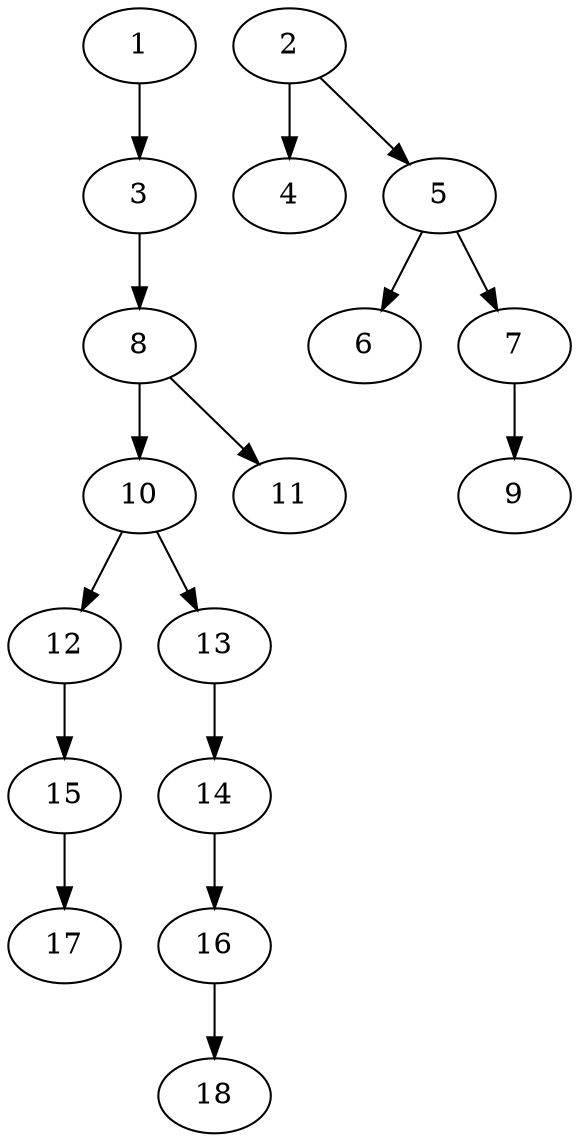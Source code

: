 // DAG (tier=1-easy, mode=compute, n=18, ccr=0.272, fat=0.434, density=0.314, regular=0.622, jump=0.083, mindata=262144, maxdata=2097152)
// DAG automatically generated by daggen at Sun Aug 24 16:33:32 2025
// /home/ermia/Project/Environments/daggen/bin/daggen --dot --ccr 0.272 --fat 0.434 --regular 0.622 --density 0.314 --jump 0.083 --mindata 262144 --maxdata 2097152 -n 18 
digraph G {
  1 [size="113627458288222208", alpha="0.16", expect_size="56813729144111104"]
  1 -> 3 [size ="1876774879232"]
  2 [size="686628407544779", alpha="0.09", expect_size="343314203772389"]
  2 -> 4 [size ="18473862299648"]
  2 -> 5 [size ="18473862299648"]
  3 [size="1096448610645573632", alpha="0.10", expect_size="548224305322786816"]
  3 -> 8 [size ="8506459553792"]
  4 [size="1680337536804716544", alpha="0.12", expect_size="840168768402358272"]
  5 [size="68732193823649416", alpha="0.17", expect_size="34366096911824708"]
  5 -> 6 [size ="33386869555200"]
  5 -> 7 [size ="33386869555200"]
  6 [size="574520637424768", alpha="0.04", expect_size="287260318712384"]
  7 [size="5779432536830643", alpha="0.06", expect_size="2889716268415321"]
  7 -> 9 [size ="2374177390592"]
  8 [size="6160988439204622", alpha="0.10", expect_size="3080494219602311"]
  8 -> 10 [size ="7412174028800"]
  8 -> 11 [size ="7412174028800"]
  9 [size="82622885536900", alpha="0.03", expect_size="41311442768450"]
  10 [size="1949751943626752000", alpha="0.19", expect_size="974875971813376000"]
  10 -> 12 [size ="12485604147200"]
  10 -> 13 [size ="12485604147200"]
  11 [size="724035820902292", alpha="0.02", expect_size="362017910451146"]
  12 [size="44774831195592", alpha="0.02", expect_size="22387415597796"]
  12 -> 15 [size ="2303310430208"]
  13 [size="43172751039954432", alpha="0.16", expect_size="21586375519977216"]
  13 -> 14 [size ="31473797169152"]
  14 [size="3473796649174695936", alpha="0.17", expect_size="1736898324587347968"]
  14 -> 16 [size ="18349585072128"]
  15 [size="579126028618694656", alpha="0.14", expect_size="289563014309347328"]
  15 -> 17 [size ="5558258106368"]
  16 [size="182145631518845", alpha="0.14", expect_size="91072815759422"]
  16 -> 18 [size ="4312491098112"]
  17 [size="2834157616215621632", alpha="0.03", expect_size="1417078808107810816"]
  18 [size="574867766113206272", alpha="0.18", expect_size="287433883056603136"]
}